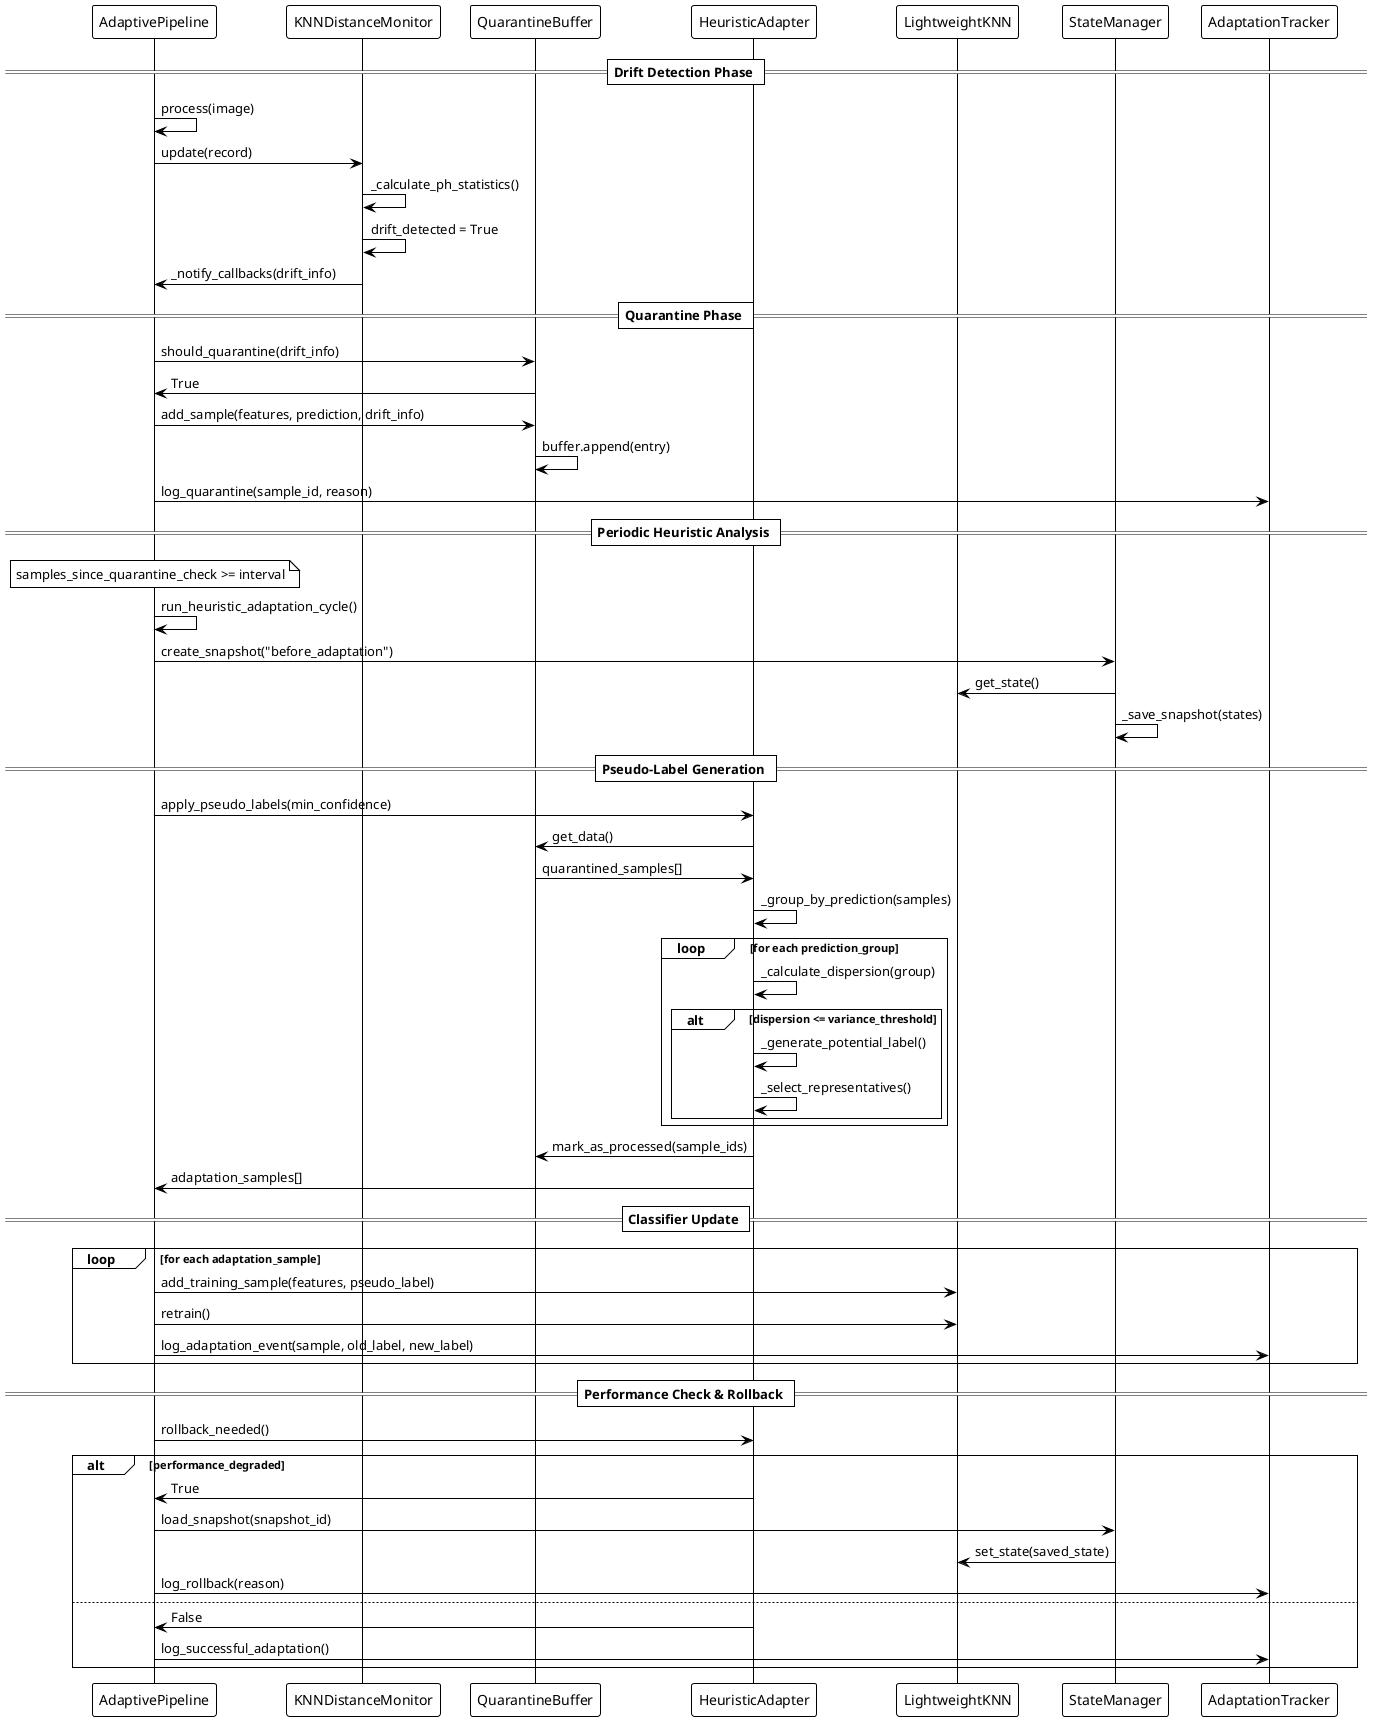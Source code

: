 @startuml Autonomous On-Device Adaptation Sequence
!theme plain
skinparam backgroundColor white
skinparam sequenceParticipantBackgroundColor white
skinparam sequenceParticipantBorderColor black
skinparam sequenceArrowColor black

participant "AdaptivePipeline" as Pipeline
participant "KNNDistanceMonitor" as Monitor  
participant "QuarantineBuffer" as Buffer
participant "HeuristicAdapter" as Adapter
participant "LightweightKNN" as Classifier
participant "StateManager" as State
participant "AdaptationTracker" as Tracker

== Drift Detection Phase ==
Pipeline -> Pipeline: process(image)
Pipeline -> Monitor: update(record)
Monitor -> Monitor: _calculate_ph_statistics()
Monitor -> Monitor: drift_detected = True
Monitor -> Pipeline: _notify_callbacks(drift_info)

== Quarantine Phase ==
Pipeline -> Buffer: should_quarantine(drift_info)
Buffer -> Pipeline: True
Pipeline -> Buffer: add_sample(features, prediction, drift_info)
Buffer -> Buffer: buffer.append(entry)
Pipeline -> Tracker: log_quarantine(sample_id, reason)

== Periodic Heuristic Analysis ==
note over Pipeline: samples_since_quarantine_check >= interval
Pipeline -> Pipeline: run_heuristic_adaptation_cycle()
Pipeline -> State: create_snapshot("before_adaptation")
State -> Classifier: get_state()
State -> State: _save_snapshot(states)

== Pseudo-Label Generation ==
Pipeline -> Adapter: apply_pseudo_labels(min_confidence)
Adapter -> Buffer: get_data()
Buffer -> Adapter: quarantined_samples[]
Adapter -> Adapter: _group_by_prediction(samples)
loop for each prediction_group
    Adapter -> Adapter: _calculate_dispersion(group)
    alt dispersion <= variance_threshold
        Adapter -> Adapter: _generate_potential_label()
        Adapter -> Adapter: _select_representatives()
    end
end
Adapter -> Buffer: mark_as_processed(sample_ids)
Adapter -> Pipeline: adaptation_samples[]

== Classifier Update ==
loop for each adaptation_sample
    Pipeline -> Classifier: add_training_sample(features, pseudo_label)
    Pipeline -> Classifier: retrain()
    Pipeline -> Tracker: log_adaptation_event(sample, old_label, new_label)
end

== Performance Check & Rollback ==
Pipeline -> Adapter: rollback_needed()
alt performance_degraded
    Adapter -> Pipeline: True
    Pipeline -> State: load_snapshot(snapshot_id)
    State -> Classifier: set_state(saved_state)
    Pipeline -> Tracker: log_rollback(reason)
else
    Adapter -> Pipeline: False
    Pipeline -> Tracker: log_successful_adaptation()
end

@enduml
